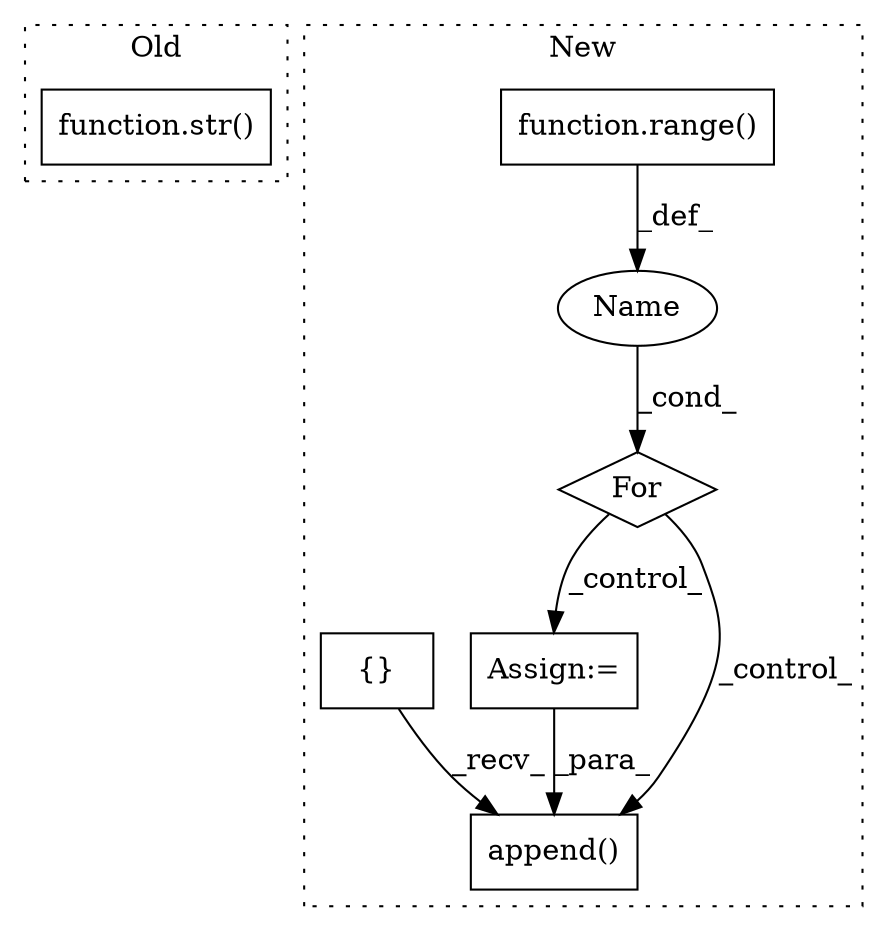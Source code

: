 digraph G {
subgraph cluster0 {
1 [label="function.str()" a="75" s="2804,2824" l="4,1" shape="box"];
label = "Old";
style="dotted";
}
subgraph cluster1 {
2 [label="function.range()" a="75" s="3296,3308" l="6,1" shape="box"];
3 [label="Assign:=" a="68" s="3320" l="3" shape="box"];
4 [label="For" a="107" s="3287,3309" l="4,10" shape="diamond"];
5 [label="Name" a="87" s="3291" l="1" shape="ellipse"];
6 [label="append()" a="75" s="3438,3456" l="17,1" shape="box"];
7 [label="{}" a="59" s="3280,3280" l="2,1" shape="box"];
label = "New";
style="dotted";
}
2 -> 5 [label="_def_"];
3 -> 6 [label="_para_"];
4 -> 6 [label="_control_"];
4 -> 3 [label="_control_"];
5 -> 4 [label="_cond_"];
7 -> 6 [label="_recv_"];
}